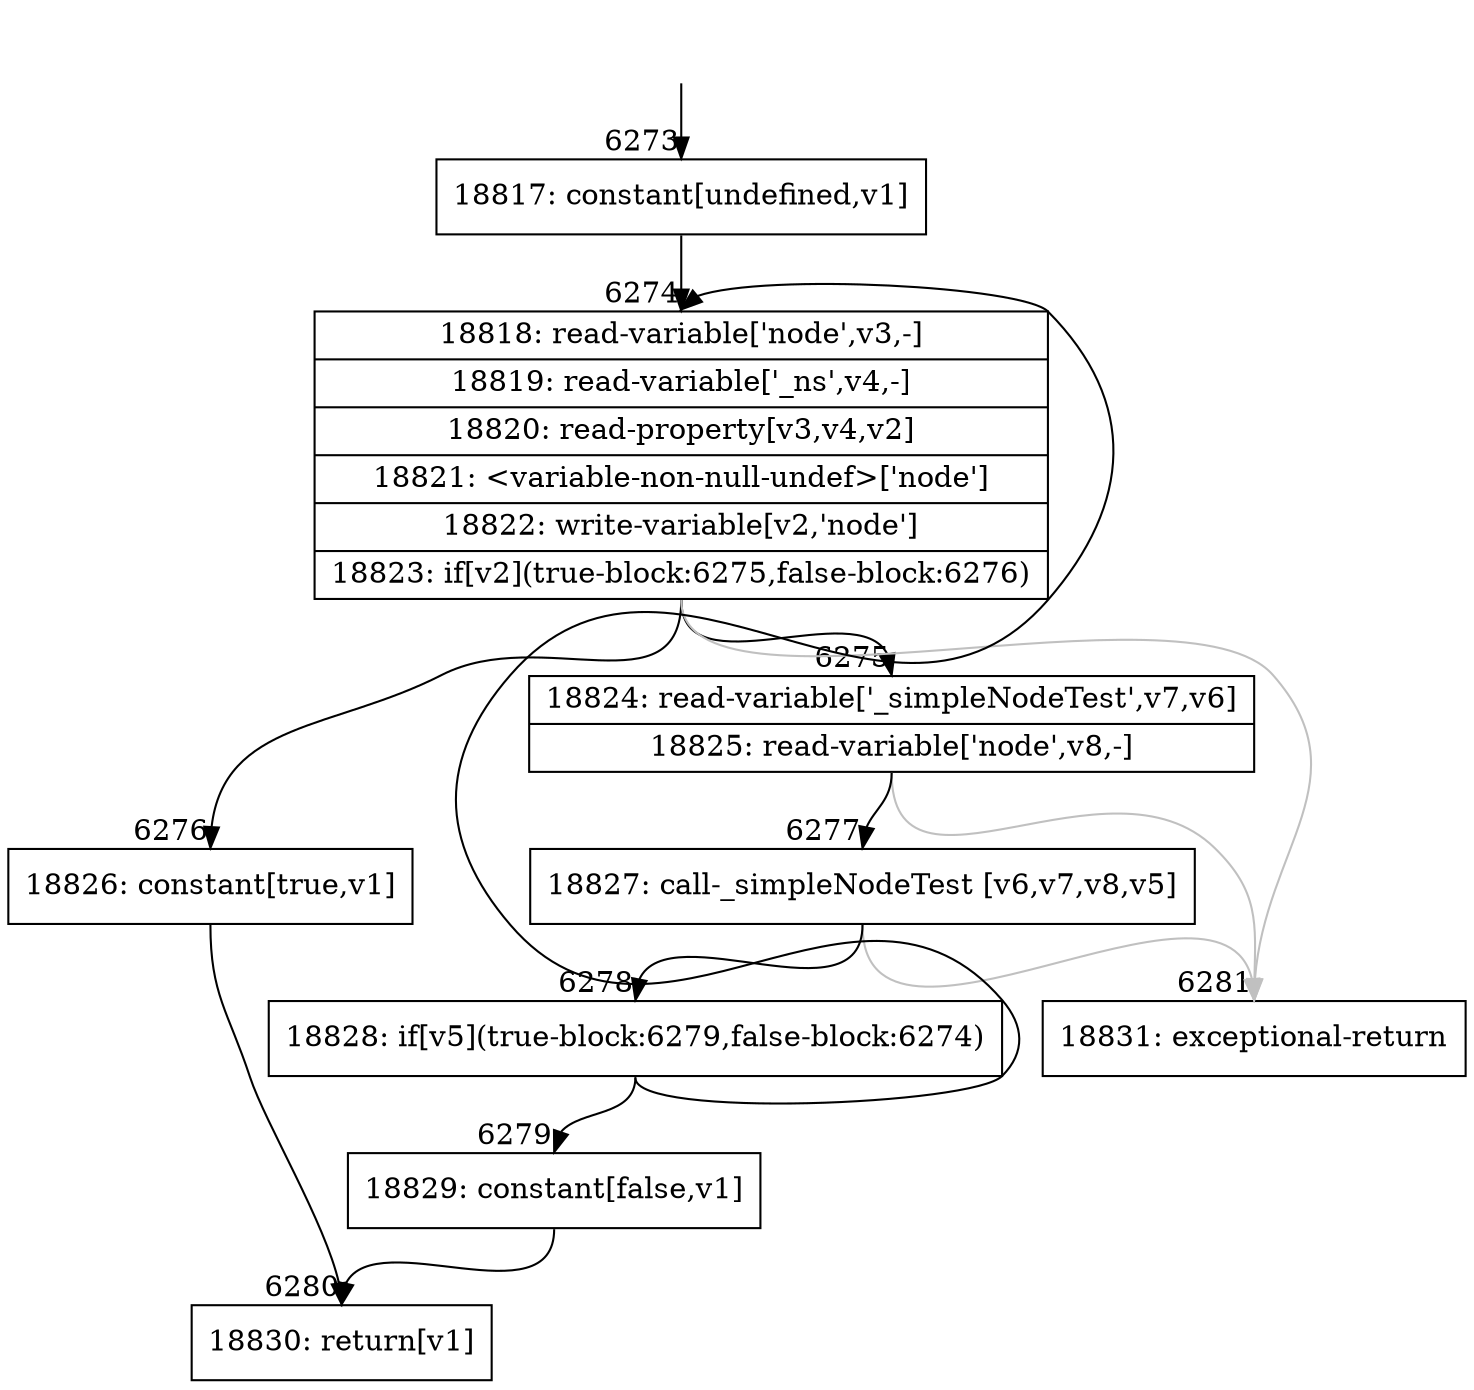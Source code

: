 digraph {
rankdir="TD"
BB_entry433[shape=none,label=""];
BB_entry433 -> BB6273 [tailport=s, headport=n, headlabel="    6273"]
BB6273 [shape=record label="{18817: constant[undefined,v1]}" ] 
BB6273 -> BB6274 [tailport=s, headport=n, headlabel="      6274"]
BB6274 [shape=record label="{18818: read-variable['node',v3,-]|18819: read-variable['_ns',v4,-]|18820: read-property[v3,v4,v2]|18821: \<variable-non-null-undef\>['node']|18822: write-variable[v2,'node']|18823: if[v2](true-block:6275,false-block:6276)}" ] 
BB6274 -> BB6275 [tailport=s, headport=n, headlabel="      6275"]
BB6274 -> BB6276 [tailport=s, headport=n, headlabel="      6276"]
BB6274 -> BB6281 [tailport=s, headport=n, color=gray, headlabel="      6281"]
BB6275 [shape=record label="{18824: read-variable['_simpleNodeTest',v7,v6]|18825: read-variable['node',v8,-]}" ] 
BB6275 -> BB6277 [tailport=s, headport=n, headlabel="      6277"]
BB6275 -> BB6281 [tailport=s, headport=n, color=gray]
BB6276 [shape=record label="{18826: constant[true,v1]}" ] 
BB6276 -> BB6280 [tailport=s, headport=n, headlabel="      6280"]
BB6277 [shape=record label="{18827: call-_simpleNodeTest [v6,v7,v8,v5]}" ] 
BB6277 -> BB6278 [tailport=s, headport=n, headlabel="      6278"]
BB6277 -> BB6281 [tailport=s, headport=n, color=gray]
BB6278 [shape=record label="{18828: if[v5](true-block:6279,false-block:6274)}" ] 
BB6278 -> BB6279 [tailport=s, headport=n, headlabel="      6279"]
BB6278 -> BB6274 [tailport=s, headport=n]
BB6279 [shape=record label="{18829: constant[false,v1]}" ] 
BB6279 -> BB6280 [tailport=s, headport=n]
BB6280 [shape=record label="{18830: return[v1]}" ] 
BB6281 [shape=record label="{18831: exceptional-return}" ] 
//#$~ 9041
}
